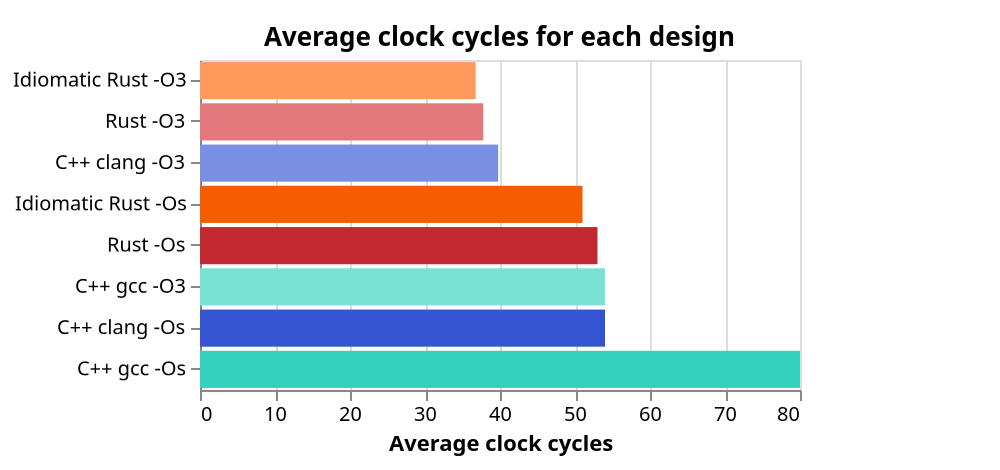{
  "$schema": "https://vega.github.io/schema/vega-lite/v5.json",
  "title": "Average clock cycles for each design",
  "data": {
    "values":
    [
      {
        "Logic blocks": 735,
        "Flip-flops": 292,
        "RAM blocks": 0,
        "trueDualPortBlockRam": 0,
        "Multipliers": 0,
        "otherBlocks": 0,
        "Area": 1027,
        "Maximum frequency (MHz)": 103.35916900634766,
        "Average clock cycles": 53,
        "id": "minmax_rust_size",
        "Setup": "Rust -Os",
        "Scenario": "Rust",
        "compilerSetup": "rust -Os",
        "Implementation": "Rust",
        "Function": "minmax",
        "Compiler": "Rust",
        "Optimized for": "size",
        "Optimization flag": "-Os",
        "Language": "Rust",
        "Idiomatic": "false",
        "From crates.io": "false",
        "color": "#C1292E"
      },
      {
        "Logic blocks": 2555,
        "Flip-flops": 862,
        "RAM blocks": 0,
        "trueDualPortBlockRam": 0,
        "Multipliers": 0,
        "otherBlocks": 0,
        "Area": 3417,
        "Maximum frequency (MHz)": 56.06324005126953,
        "Average clock cycles": 37.77358490566038,
        "id": "minmax_rust_speed",
        "Setup": "Rust -O3",
        "Scenario": "Rust",
        "compilerSetup": "rust -O3",
        "Implementation": "Rust",
        "Function": "minmax",
        "Compiler": "Rust",
        "Optimized for": "speed",
        "Optimization flag": "-O3",
        "Language": "Rust",
        "Idiomatic": "false",
        "From crates.io": "false",
        "color": "#E2787C"
      },
      {
        "Logic blocks": 394,
        "Flip-flops": 260,
        "RAM blocks": 0,
        "trueDualPortBlockRam": 0,
        "Multipliers": 0,
        "otherBlocks": 0,
        "Area": 654,
        "Maximum frequency (MHz)": 111.14816284179688,
        "Average clock cycles": 51,
        "id": "minmax_idiom_size",
        "Setup": "Idiomatic Rust -Os",
        "Scenario": "Idiomatic Rust",
        "compilerSetup": "rust -Os",
        "Implementation": "Idiomatic Rust",
        "Function": "minmax",
        "Compiler": "Rust",
        "Optimized for": "size",
        "Optimization flag": "-Os",
        "Language": "Rust",
        "Idiomatic": "true",
        "From crates.io": "false",
        "color": "#F65D00"
      },
      {
        "Logic blocks": 2326,
        "Flip-flops": 865,
        "RAM blocks": 0,
        "trueDualPortBlockRam": 0,
        "Multipliers": 0,
        "otherBlocks": 0,
        "Area": 3191,
        "Maximum frequency (MHz)": 56.217674255371094,
        "Average clock cycles": 36.75471698113208,
        "id": "minmax_idiom_speed",
        "Setup": "Idiomatic Rust -O3",
        "Scenario": "Idiomatic Rust",
        "compilerSetup": "rust -O3",
        "Implementation": "Idiomatic Rust",
        "Function": "minmax",
        "Compiler": "Rust",
        "Optimized for": "speed",
        "Optimization flag": "-O3",
        "Language": "Rust",
        "Idiomatic": "true",
        "From crates.io": "false",
        "color": "#FF9A5C"
      },
      {
        "Logic blocks": 2183,
        "Flip-flops": 827,
        "RAM blocks": 0,
        "trueDualPortBlockRam": 0,
        "Multipliers": 0,
        "otherBlocks": 0,
        "Area": 3010,
        "Maximum frequency (MHz)": 50.643165588378906,
        "Average clock cycles": 39.75471698113208,
        "id": "minmax_clang_speed",
        "Setup": "C++ clang -O3",
        "Scenario": "C++ clang",
        "compilerSetup": "clang -O3",
        "Implementation": "C++",
        "Function": "minmax",
        "Compiler": "Clang",
        "Optimized for": "speed",
        "Optimization flag": "-O3",
        "Language": "C++",
        "Idiomatic": "false",
        "From crates.io": "false",
        "color": "#7A8FE1"
      },
      {
        "Logic blocks": 524,
        "Flip-flops": 165,
        "RAM blocks": 0,
        "trueDualPortBlockRam": 0,
        "Multipliers": 0,
        "otherBlocks": 0,
        "Area": 689,
        "Maximum frequency (MHz)": 103.4768295288086,
        "Average clock cycles": 54,
        "id": "minmax_gcc_speed",
        "Setup": "C++ gcc -O3",
        "Scenario": "C++ gcc",
        "compilerSetup": "gcc -O3",
        "Implementation": "C++",
        "Function": "minmax",
        "Compiler": "GCC",
        "Optimized for": "speed",
        "Optimization flag": "-O3",
        "Language": "C++",
        "Idiomatic": "false",
        "From crates.io": "false",
        "color": "#7AE1D5"
      },
      {
        "Logic blocks": 993,
        "Flip-flops": 229,
        "RAM blocks": 0,
        "trueDualPortBlockRam": 0,
        "Multipliers": 0,
        "otherBlocks": 0,
        "Area": 1222,
        "Maximum frequency (MHz)": 99.20635223388672,
        "Average clock cycles": 54,
        "id": "minmax_clang_size",
        "Setup": "C++ clang -Os",
        "Scenario": "C++ clang",
        "compilerSetup": "clang -Os",
        "Implementation": "C++",
        "Function": "minmax",
        "Compiler": "Clang",
        "Optimized for": "size",
        "Optimization flag": "-Os",
        "Language": "C++",
        "Idiomatic": "false",
        "From crates.io": "false",
        "color": "#3454D1"
      },
      {
        "Logic blocks": 439,
        "Flip-flops": 132,
        "RAM blocks": 0,
        "trueDualPortBlockRam": 0,
        "Multipliers": 0,
        "otherBlocks": 0,
        "Area": 571,
        "Maximum frequency (MHz)": 110.57054901123047,
        "Average clock cycles": 80,
        "id": "minmax_gcc_size",
        "Setup": "C++ gcc -Os",
        "Scenario": "C++ gcc",
        "compilerSetup": "gcc -Os",
        "Implementation": "C++",
        "Function": "minmax",
        "Compiler": "GCC",
        "Optimized for": "size",
        "Optimization flag": "-Os",
        "Language": "C++",
        "Idiomatic": "false",
        "From crates.io": "false",
        "color": "#34D1BF"
      }
    ]
  },

  "autosize": "none",
  "padding": { "left": 100, "top": 30, "right": 100, "bottom": 40 },
  "width": 300,
  "height": 165,
  "mark": {
    "type": "bar",
    "tooltip": true,
    "stroke": "black"
  },
  "encoding": {
    "y": {
      "field": "Setup",
      "title": null,
      "sort": "x"
    },
    "x": {
      "field": "Average clock cycles",
      "type": "quantitative"
    },
    "color": {
      "legend": null,
      "field": "color",
      "type": "nominal",
      "scale": {
        "range": {
          "field": "color"
        }
      }
    },
    "tooltip": [
      {
        "field": "Average clock cycles",
        "type": "quantitative"
      },
      {
        "field": "Compiler"
      },
      {
        "field": "Optimized for"
      }
    ],
    "strokeWidth": {
      "condition": [
        {
          "param": "hover",
          "empty": false,
          "value": 0.5
        }
      ],
      "value": 0
    }
  },
  "params": [
    {
      "name": "hover",
      "select": {
        "type": "point",
        "on": "mouseover"
      }
    }
  ]
}

